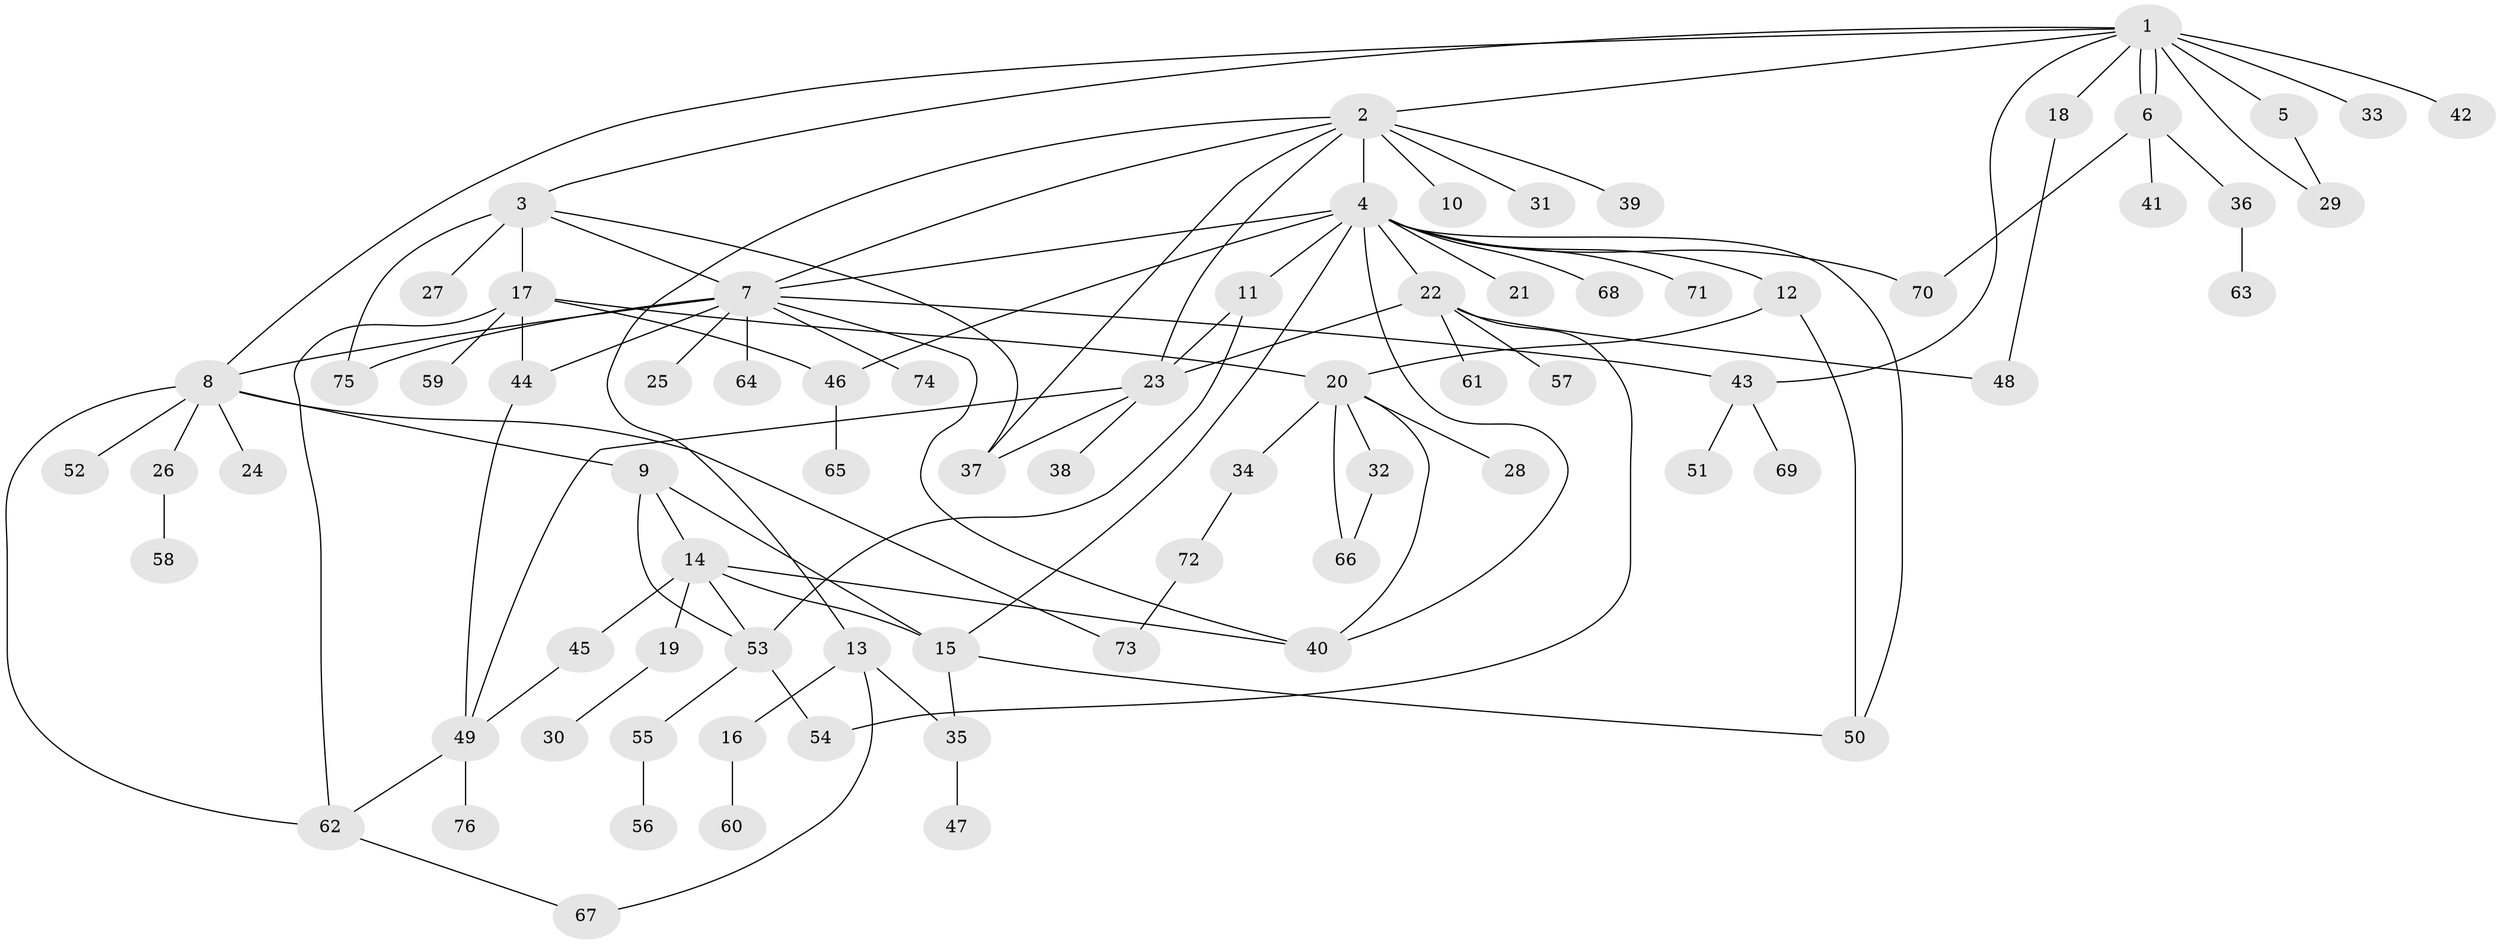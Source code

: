 // Generated by graph-tools (version 1.1) at 2025/11/02/27/25 16:11:11]
// undirected, 76 vertices, 109 edges
graph export_dot {
graph [start="1"]
  node [color=gray90,style=filled];
  1;
  2;
  3;
  4;
  5;
  6;
  7;
  8;
  9;
  10;
  11;
  12;
  13;
  14;
  15;
  16;
  17;
  18;
  19;
  20;
  21;
  22;
  23;
  24;
  25;
  26;
  27;
  28;
  29;
  30;
  31;
  32;
  33;
  34;
  35;
  36;
  37;
  38;
  39;
  40;
  41;
  42;
  43;
  44;
  45;
  46;
  47;
  48;
  49;
  50;
  51;
  52;
  53;
  54;
  55;
  56;
  57;
  58;
  59;
  60;
  61;
  62;
  63;
  64;
  65;
  66;
  67;
  68;
  69;
  70;
  71;
  72;
  73;
  74;
  75;
  76;
  1 -- 2;
  1 -- 3;
  1 -- 5;
  1 -- 6;
  1 -- 6;
  1 -- 8;
  1 -- 18;
  1 -- 29;
  1 -- 33;
  1 -- 42;
  1 -- 43;
  2 -- 4;
  2 -- 7;
  2 -- 10;
  2 -- 13;
  2 -- 23;
  2 -- 31;
  2 -- 37;
  2 -- 39;
  3 -- 7;
  3 -- 17;
  3 -- 27;
  3 -- 37;
  3 -- 75;
  4 -- 7;
  4 -- 11;
  4 -- 12;
  4 -- 15;
  4 -- 21;
  4 -- 22;
  4 -- 40;
  4 -- 46;
  4 -- 50;
  4 -- 68;
  4 -- 70;
  4 -- 71;
  5 -- 29;
  6 -- 36;
  6 -- 41;
  6 -- 70;
  7 -- 8;
  7 -- 25;
  7 -- 40;
  7 -- 43;
  7 -- 44;
  7 -- 64;
  7 -- 74;
  7 -- 75;
  8 -- 9;
  8 -- 24;
  8 -- 26;
  8 -- 52;
  8 -- 62;
  8 -- 73;
  9 -- 14;
  9 -- 15;
  9 -- 53;
  11 -- 23;
  11 -- 53;
  12 -- 20;
  12 -- 50;
  13 -- 16;
  13 -- 35;
  13 -- 67;
  14 -- 15;
  14 -- 19;
  14 -- 40;
  14 -- 45;
  14 -- 53;
  15 -- 35;
  15 -- 50;
  16 -- 60;
  17 -- 20;
  17 -- 44;
  17 -- 46;
  17 -- 59;
  17 -- 62;
  18 -- 48;
  19 -- 30;
  20 -- 28;
  20 -- 32;
  20 -- 34;
  20 -- 40;
  20 -- 66;
  22 -- 23;
  22 -- 48;
  22 -- 54;
  22 -- 57;
  22 -- 61;
  23 -- 37;
  23 -- 38;
  23 -- 49;
  26 -- 58;
  32 -- 66;
  34 -- 72;
  35 -- 47;
  36 -- 63;
  43 -- 51;
  43 -- 69;
  44 -- 49;
  45 -- 49;
  46 -- 65;
  49 -- 62;
  49 -- 76;
  53 -- 54;
  53 -- 55;
  55 -- 56;
  62 -- 67;
  72 -- 73;
}
